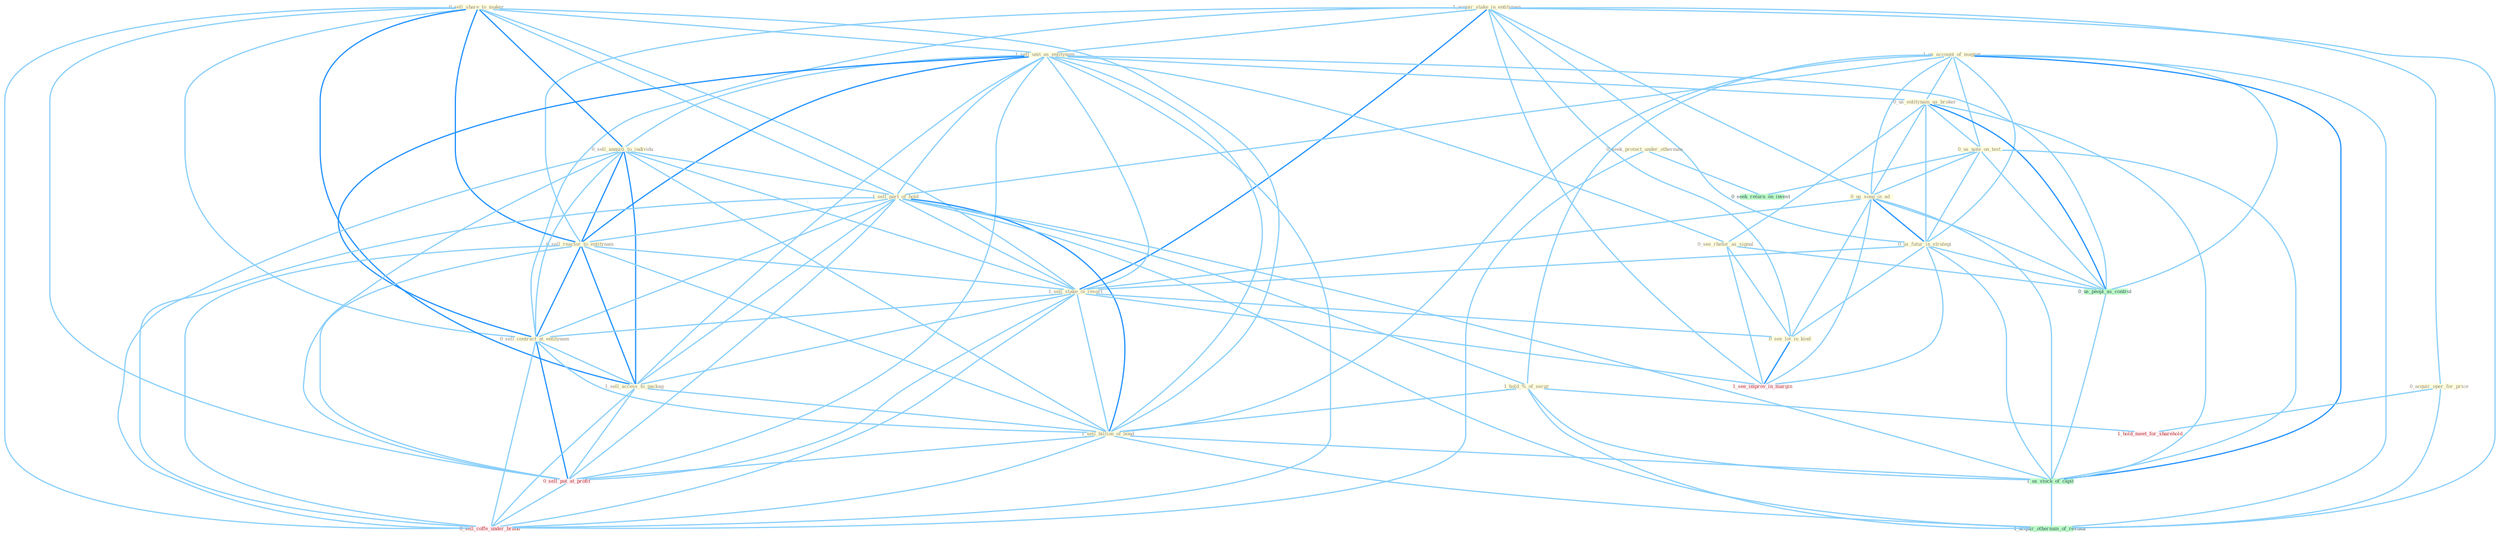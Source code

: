 Graph G{ 
    node
    [shape=polygon,style=filled,width=.5,height=.06,color="#BDFCC9",fixedsize=true,fontsize=4,
    fontcolor="#2f4f4f"];
    {node
    [color="#ffffe0", fontcolor="#8b7d6b"] "1_acquir_stake_in_entitynam " "1_us_account_of_magnat " "0_acquir_oper_for_price " "0_sell_share_to_maker " "1_sell_unit_as_entitynam " "0_us_entitynam_as_broker " "0_seek_protect_under_othernum " "0_us_note_on_test " "0_see_rhetor_as_signal " "0_sell_annuiti_to_individu " "0_us_song_in_ad " "0_us_futur_in_strategi " "1_sell_part_of_hold " "0_sell_reactor_to_entitynam " "1_sell_stake_in_resort " "0_sell_contract_at_entitynam " "1_hold_%_of_secur " "0_see_lot_in_kind " "1_sell_access_to_packag " "1_sell_billion_of_bond "}
{node [color="#fff0f5", fontcolor="#b22222"] "0_sell_put_at_profit " "1_see_improv_in_margin " "0_sell_coffe_under_brand " "1_hold_meet_for_sharehold "}
edge [color="#B0E2FF"];

	"1_acquir_stake_in_entitynam " -- "0_acquir_oper_for_price " [w="1", color="#87cefa" ];
	"1_acquir_stake_in_entitynam " -- "1_sell_unit_as_entitynam " [w="1", color="#87cefa" ];
	"1_acquir_stake_in_entitynam " -- "0_us_song_in_ad " [w="1", color="#87cefa" ];
	"1_acquir_stake_in_entitynam " -- "0_us_futur_in_strategi " [w="1", color="#87cefa" ];
	"1_acquir_stake_in_entitynam " -- "0_sell_reactor_to_entitynam " [w="1", color="#87cefa" ];
	"1_acquir_stake_in_entitynam " -- "1_sell_stake_in_resort " [w="2", color="#1e90ff" , len=0.8];
	"1_acquir_stake_in_entitynam " -- "0_sell_contract_at_entitynam " [w="1", color="#87cefa" ];
	"1_acquir_stake_in_entitynam " -- "0_see_lot_in_kind " [w="1", color="#87cefa" ];
	"1_acquir_stake_in_entitynam " -- "1_see_improv_in_margin " [w="1", color="#87cefa" ];
	"1_acquir_stake_in_entitynam " -- "1_acquir_othernum_of_restaur " [w="1", color="#87cefa" ];
	"1_us_account_of_magnat " -- "0_us_entitynam_as_broker " [w="1", color="#87cefa" ];
	"1_us_account_of_magnat " -- "0_us_note_on_test " [w="1", color="#87cefa" ];
	"1_us_account_of_magnat " -- "0_us_song_in_ad " [w="1", color="#87cefa" ];
	"1_us_account_of_magnat " -- "0_us_futur_in_strategi " [w="1", color="#87cefa" ];
	"1_us_account_of_magnat " -- "1_sell_part_of_hold " [w="1", color="#87cefa" ];
	"1_us_account_of_magnat " -- "1_hold_%_of_secur " [w="1", color="#87cefa" ];
	"1_us_account_of_magnat " -- "1_sell_billion_of_bond " [w="1", color="#87cefa" ];
	"1_us_account_of_magnat " -- "0_us_peopl_as_control " [w="1", color="#87cefa" ];
	"1_us_account_of_magnat " -- "1_us_stock_of_capit " [w="2", color="#1e90ff" , len=0.8];
	"1_us_account_of_magnat " -- "1_acquir_othernum_of_restaur " [w="1", color="#87cefa" ];
	"0_acquir_oper_for_price " -- "1_hold_meet_for_sharehold " [w="1", color="#87cefa" ];
	"0_acquir_oper_for_price " -- "1_acquir_othernum_of_restaur " [w="1", color="#87cefa" ];
	"0_sell_share_to_maker " -- "1_sell_unit_as_entitynam " [w="1", color="#87cefa" ];
	"0_sell_share_to_maker " -- "0_sell_annuiti_to_individu " [w="2", color="#1e90ff" , len=0.8];
	"0_sell_share_to_maker " -- "1_sell_part_of_hold " [w="1", color="#87cefa" ];
	"0_sell_share_to_maker " -- "0_sell_reactor_to_entitynam " [w="2", color="#1e90ff" , len=0.8];
	"0_sell_share_to_maker " -- "1_sell_stake_in_resort " [w="1", color="#87cefa" ];
	"0_sell_share_to_maker " -- "0_sell_contract_at_entitynam " [w="1", color="#87cefa" ];
	"0_sell_share_to_maker " -- "1_sell_access_to_packag " [w="2", color="#1e90ff" , len=0.8];
	"0_sell_share_to_maker " -- "1_sell_billion_of_bond " [w="1", color="#87cefa" ];
	"0_sell_share_to_maker " -- "0_sell_put_at_profit " [w="1", color="#87cefa" ];
	"0_sell_share_to_maker " -- "0_sell_coffe_under_brand " [w="1", color="#87cefa" ];
	"1_sell_unit_as_entitynam " -- "0_us_entitynam_as_broker " [w="1", color="#87cefa" ];
	"1_sell_unit_as_entitynam " -- "0_see_rhetor_as_signal " [w="1", color="#87cefa" ];
	"1_sell_unit_as_entitynam " -- "0_sell_annuiti_to_individu " [w="1", color="#87cefa" ];
	"1_sell_unit_as_entitynam " -- "1_sell_part_of_hold " [w="1", color="#87cefa" ];
	"1_sell_unit_as_entitynam " -- "0_sell_reactor_to_entitynam " [w="2", color="#1e90ff" , len=0.8];
	"1_sell_unit_as_entitynam " -- "1_sell_stake_in_resort " [w="1", color="#87cefa" ];
	"1_sell_unit_as_entitynam " -- "0_sell_contract_at_entitynam " [w="2", color="#1e90ff" , len=0.8];
	"1_sell_unit_as_entitynam " -- "1_sell_access_to_packag " [w="1", color="#87cefa" ];
	"1_sell_unit_as_entitynam " -- "1_sell_billion_of_bond " [w="1", color="#87cefa" ];
	"1_sell_unit_as_entitynam " -- "0_us_peopl_as_control " [w="1", color="#87cefa" ];
	"1_sell_unit_as_entitynam " -- "0_sell_put_at_profit " [w="1", color="#87cefa" ];
	"1_sell_unit_as_entitynam " -- "0_sell_coffe_under_brand " [w="1", color="#87cefa" ];
	"0_us_entitynam_as_broker " -- "0_us_note_on_test " [w="1", color="#87cefa" ];
	"0_us_entitynam_as_broker " -- "0_see_rhetor_as_signal " [w="1", color="#87cefa" ];
	"0_us_entitynam_as_broker " -- "0_us_song_in_ad " [w="1", color="#87cefa" ];
	"0_us_entitynam_as_broker " -- "0_us_futur_in_strategi " [w="1", color="#87cefa" ];
	"0_us_entitynam_as_broker " -- "0_us_peopl_as_control " [w="2", color="#1e90ff" , len=0.8];
	"0_us_entitynam_as_broker " -- "1_us_stock_of_capit " [w="1", color="#87cefa" ];
	"0_seek_protect_under_othernum " -- "0_seek_return_on_invest " [w="1", color="#87cefa" ];
	"0_seek_protect_under_othernum " -- "0_sell_coffe_under_brand " [w="1", color="#87cefa" ];
	"0_us_note_on_test " -- "0_us_song_in_ad " [w="1", color="#87cefa" ];
	"0_us_note_on_test " -- "0_us_futur_in_strategi " [w="1", color="#87cefa" ];
	"0_us_note_on_test " -- "0_us_peopl_as_control " [w="1", color="#87cefa" ];
	"0_us_note_on_test " -- "0_seek_return_on_invest " [w="1", color="#87cefa" ];
	"0_us_note_on_test " -- "1_us_stock_of_capit " [w="1", color="#87cefa" ];
	"0_see_rhetor_as_signal " -- "0_see_lot_in_kind " [w="1", color="#87cefa" ];
	"0_see_rhetor_as_signal " -- "0_us_peopl_as_control " [w="1", color="#87cefa" ];
	"0_see_rhetor_as_signal " -- "1_see_improv_in_margin " [w="1", color="#87cefa" ];
	"0_sell_annuiti_to_individu " -- "1_sell_part_of_hold " [w="1", color="#87cefa" ];
	"0_sell_annuiti_to_individu " -- "0_sell_reactor_to_entitynam " [w="2", color="#1e90ff" , len=0.8];
	"0_sell_annuiti_to_individu " -- "1_sell_stake_in_resort " [w="1", color="#87cefa" ];
	"0_sell_annuiti_to_individu " -- "0_sell_contract_at_entitynam " [w="1", color="#87cefa" ];
	"0_sell_annuiti_to_individu " -- "1_sell_access_to_packag " [w="2", color="#1e90ff" , len=0.8];
	"0_sell_annuiti_to_individu " -- "1_sell_billion_of_bond " [w="1", color="#87cefa" ];
	"0_sell_annuiti_to_individu " -- "0_sell_put_at_profit " [w="1", color="#87cefa" ];
	"0_sell_annuiti_to_individu " -- "0_sell_coffe_under_brand " [w="1", color="#87cefa" ];
	"0_us_song_in_ad " -- "0_us_futur_in_strategi " [w="2", color="#1e90ff" , len=0.8];
	"0_us_song_in_ad " -- "1_sell_stake_in_resort " [w="1", color="#87cefa" ];
	"0_us_song_in_ad " -- "0_see_lot_in_kind " [w="1", color="#87cefa" ];
	"0_us_song_in_ad " -- "0_us_peopl_as_control " [w="1", color="#87cefa" ];
	"0_us_song_in_ad " -- "1_us_stock_of_capit " [w="1", color="#87cefa" ];
	"0_us_song_in_ad " -- "1_see_improv_in_margin " [w="1", color="#87cefa" ];
	"0_us_futur_in_strategi " -- "1_sell_stake_in_resort " [w="1", color="#87cefa" ];
	"0_us_futur_in_strategi " -- "0_see_lot_in_kind " [w="1", color="#87cefa" ];
	"0_us_futur_in_strategi " -- "0_us_peopl_as_control " [w="1", color="#87cefa" ];
	"0_us_futur_in_strategi " -- "1_us_stock_of_capit " [w="1", color="#87cefa" ];
	"0_us_futur_in_strategi " -- "1_see_improv_in_margin " [w="1", color="#87cefa" ];
	"1_sell_part_of_hold " -- "0_sell_reactor_to_entitynam " [w="1", color="#87cefa" ];
	"1_sell_part_of_hold " -- "1_sell_stake_in_resort " [w="1", color="#87cefa" ];
	"1_sell_part_of_hold " -- "0_sell_contract_at_entitynam " [w="1", color="#87cefa" ];
	"1_sell_part_of_hold " -- "1_hold_%_of_secur " [w="1", color="#87cefa" ];
	"1_sell_part_of_hold " -- "1_sell_access_to_packag " [w="1", color="#87cefa" ];
	"1_sell_part_of_hold " -- "1_sell_billion_of_bond " [w="2", color="#1e90ff" , len=0.8];
	"1_sell_part_of_hold " -- "0_sell_put_at_profit " [w="1", color="#87cefa" ];
	"1_sell_part_of_hold " -- "1_us_stock_of_capit " [w="1", color="#87cefa" ];
	"1_sell_part_of_hold " -- "0_sell_coffe_under_brand " [w="1", color="#87cefa" ];
	"1_sell_part_of_hold " -- "1_acquir_othernum_of_restaur " [w="1", color="#87cefa" ];
	"0_sell_reactor_to_entitynam " -- "1_sell_stake_in_resort " [w="1", color="#87cefa" ];
	"0_sell_reactor_to_entitynam " -- "0_sell_contract_at_entitynam " [w="2", color="#1e90ff" , len=0.8];
	"0_sell_reactor_to_entitynam " -- "1_sell_access_to_packag " [w="2", color="#1e90ff" , len=0.8];
	"0_sell_reactor_to_entitynam " -- "1_sell_billion_of_bond " [w="1", color="#87cefa" ];
	"0_sell_reactor_to_entitynam " -- "0_sell_put_at_profit " [w="1", color="#87cefa" ];
	"0_sell_reactor_to_entitynam " -- "0_sell_coffe_under_brand " [w="1", color="#87cefa" ];
	"1_sell_stake_in_resort " -- "0_sell_contract_at_entitynam " [w="1", color="#87cefa" ];
	"1_sell_stake_in_resort " -- "0_see_lot_in_kind " [w="1", color="#87cefa" ];
	"1_sell_stake_in_resort " -- "1_sell_access_to_packag " [w="1", color="#87cefa" ];
	"1_sell_stake_in_resort " -- "1_sell_billion_of_bond " [w="1", color="#87cefa" ];
	"1_sell_stake_in_resort " -- "0_sell_put_at_profit " [w="1", color="#87cefa" ];
	"1_sell_stake_in_resort " -- "1_see_improv_in_margin " [w="1", color="#87cefa" ];
	"1_sell_stake_in_resort " -- "0_sell_coffe_under_brand " [w="1", color="#87cefa" ];
	"0_sell_contract_at_entitynam " -- "1_sell_access_to_packag " [w="1", color="#87cefa" ];
	"0_sell_contract_at_entitynam " -- "1_sell_billion_of_bond " [w="1", color="#87cefa" ];
	"0_sell_contract_at_entitynam " -- "0_sell_put_at_profit " [w="2", color="#1e90ff" , len=0.8];
	"0_sell_contract_at_entitynam " -- "0_sell_coffe_under_brand " [w="1", color="#87cefa" ];
	"1_hold_%_of_secur " -- "1_sell_billion_of_bond " [w="1", color="#87cefa" ];
	"1_hold_%_of_secur " -- "1_us_stock_of_capit " [w="1", color="#87cefa" ];
	"1_hold_%_of_secur " -- "1_hold_meet_for_sharehold " [w="1", color="#87cefa" ];
	"1_hold_%_of_secur " -- "1_acquir_othernum_of_restaur " [w="1", color="#87cefa" ];
	"0_see_lot_in_kind " -- "1_see_improv_in_margin " [w="2", color="#1e90ff" , len=0.8];
	"1_sell_access_to_packag " -- "1_sell_billion_of_bond " [w="1", color="#87cefa" ];
	"1_sell_access_to_packag " -- "0_sell_put_at_profit " [w="1", color="#87cefa" ];
	"1_sell_access_to_packag " -- "0_sell_coffe_under_brand " [w="1", color="#87cefa" ];
	"1_sell_billion_of_bond " -- "0_sell_put_at_profit " [w="1", color="#87cefa" ];
	"1_sell_billion_of_bond " -- "1_us_stock_of_capit " [w="1", color="#87cefa" ];
	"1_sell_billion_of_bond " -- "0_sell_coffe_under_brand " [w="1", color="#87cefa" ];
	"1_sell_billion_of_bond " -- "1_acquir_othernum_of_restaur " [w="1", color="#87cefa" ];
	"0_us_peopl_as_control " -- "1_us_stock_of_capit " [w="1", color="#87cefa" ];
	"0_sell_put_at_profit " -- "0_sell_coffe_under_brand " [w="1", color="#87cefa" ];
	"1_us_stock_of_capit " -- "1_acquir_othernum_of_restaur " [w="1", color="#87cefa" ];
}